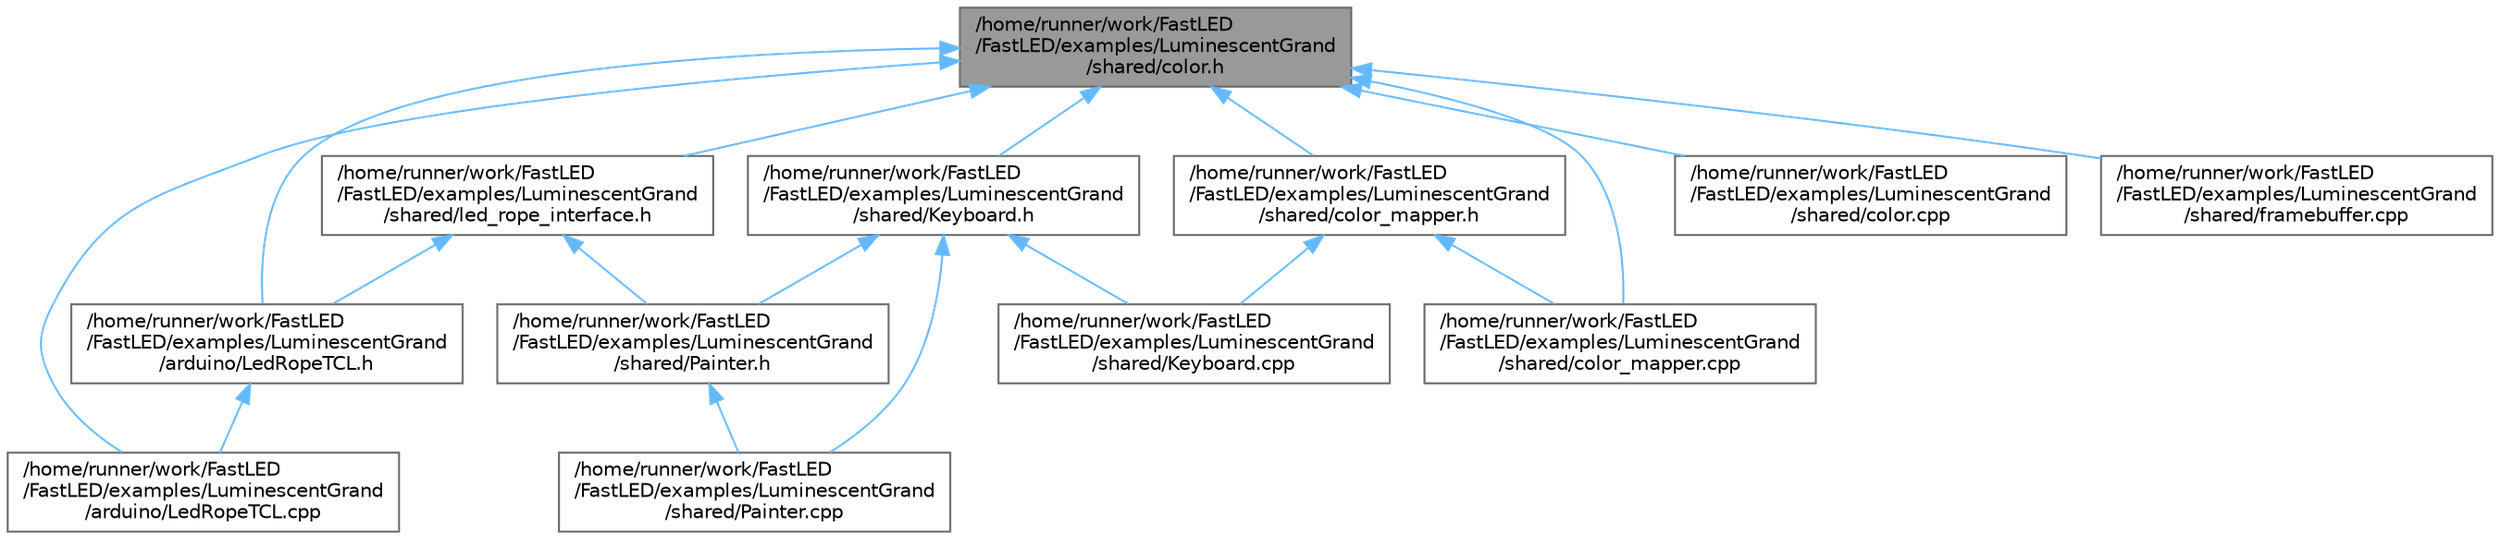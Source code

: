 digraph "/home/runner/work/FastLED/FastLED/examples/LuminescentGrand/shared/color.h"
{
 // INTERACTIVE_SVG=YES
 // LATEX_PDF_SIZE
  bgcolor="transparent";
  edge [fontname=Helvetica,fontsize=10,labelfontname=Helvetica,labelfontsize=10];
  node [fontname=Helvetica,fontsize=10,shape=box,height=0.2,width=0.4];
  Node1 [id="Node000001",label="/home/runner/work/FastLED\l/FastLED/examples/LuminescentGrand\l/shared/color.h",height=0.2,width=0.4,color="gray40", fillcolor="grey60", style="filled", fontcolor="black",tooltip=" "];
  Node1 -> Node2 [id="edge1_Node000001_Node000002",dir="back",color="steelblue1",style="solid",tooltip=" "];
  Node2 [id="Node000002",label="/home/runner/work/FastLED\l/FastLED/examples/LuminescentGrand\l/arduino/LedRopeTCL.cpp",height=0.2,width=0.4,color="grey40", fillcolor="white", style="filled",URL="$d6/dc9/_led_rope_t_c_l_8cpp.html",tooltip=" "];
  Node1 -> Node3 [id="edge2_Node000001_Node000003",dir="back",color="steelblue1",style="solid",tooltip=" "];
  Node3 [id="Node000003",label="/home/runner/work/FastLED\l/FastLED/examples/LuminescentGrand\l/arduino/LedRopeTCL.h",height=0.2,width=0.4,color="grey40", fillcolor="white", style="filled",URL="$d9/d7e/_led_rope_t_c_l_8h.html",tooltip=" "];
  Node3 -> Node2 [id="edge3_Node000003_Node000002",dir="back",color="steelblue1",style="solid",tooltip=" "];
  Node1 -> Node4 [id="edge4_Node000001_Node000004",dir="back",color="steelblue1",style="solid",tooltip=" "];
  Node4 [id="Node000004",label="/home/runner/work/FastLED\l/FastLED/examples/LuminescentGrand\l/shared/Keyboard.h",height=0.2,width=0.4,color="grey40", fillcolor="white", style="filled",URL="$df/d85/_keyboard_8h.html",tooltip=" "];
  Node4 -> Node5 [id="edge5_Node000004_Node000005",dir="back",color="steelblue1",style="solid",tooltip=" "];
  Node5 [id="Node000005",label="/home/runner/work/FastLED\l/FastLED/examples/LuminescentGrand\l/shared/Keyboard.cpp",height=0.2,width=0.4,color="grey40", fillcolor="white", style="filled",URL="$d9/d5c/_keyboard_8cpp.html",tooltip=" "];
  Node4 -> Node6 [id="edge6_Node000004_Node000006",dir="back",color="steelblue1",style="solid",tooltip=" "];
  Node6 [id="Node000006",label="/home/runner/work/FastLED\l/FastLED/examples/LuminescentGrand\l/shared/Painter.cpp",height=0.2,width=0.4,color="grey40", fillcolor="white", style="filled",URL="$db/d33/_painter_8cpp.html",tooltip=" "];
  Node4 -> Node7 [id="edge7_Node000004_Node000007",dir="back",color="steelblue1",style="solid",tooltip=" "];
  Node7 [id="Node000007",label="/home/runner/work/FastLED\l/FastLED/examples/LuminescentGrand\l/shared/Painter.h",height=0.2,width=0.4,color="grey40", fillcolor="white", style="filled",URL="$dc/db0/_painter_8h.html",tooltip=" "];
  Node7 -> Node6 [id="edge8_Node000007_Node000006",dir="back",color="steelblue1",style="solid",tooltip=" "];
  Node1 -> Node8 [id="edge9_Node000001_Node000008",dir="back",color="steelblue1",style="solid",tooltip=" "];
  Node8 [id="Node000008",label="/home/runner/work/FastLED\l/FastLED/examples/LuminescentGrand\l/shared/color.cpp",height=0.2,width=0.4,color="grey40", fillcolor="white", style="filled",URL="$d3/d03/color_8cpp.html",tooltip=" "];
  Node1 -> Node9 [id="edge10_Node000001_Node000009",dir="back",color="steelblue1",style="solid",tooltip=" "];
  Node9 [id="Node000009",label="/home/runner/work/FastLED\l/FastLED/examples/LuminescentGrand\l/shared/color_mapper.cpp",height=0.2,width=0.4,color="grey40", fillcolor="white", style="filled",URL="$d4/df0/color__mapper_8cpp.html",tooltip=" "];
  Node1 -> Node10 [id="edge11_Node000001_Node000010",dir="back",color="steelblue1",style="solid",tooltip=" "];
  Node10 [id="Node000010",label="/home/runner/work/FastLED\l/FastLED/examples/LuminescentGrand\l/shared/color_mapper.h",height=0.2,width=0.4,color="grey40", fillcolor="white", style="filled",URL="$d0/d4f/color__mapper_8h.html",tooltip=" "];
  Node10 -> Node5 [id="edge12_Node000010_Node000005",dir="back",color="steelblue1",style="solid",tooltip=" "];
  Node10 -> Node9 [id="edge13_Node000010_Node000009",dir="back",color="steelblue1",style="solid",tooltip=" "];
  Node1 -> Node11 [id="edge14_Node000001_Node000011",dir="back",color="steelblue1",style="solid",tooltip=" "];
  Node11 [id="Node000011",label="/home/runner/work/FastLED\l/FastLED/examples/LuminescentGrand\l/shared/framebuffer.cpp",height=0.2,width=0.4,color="grey40", fillcolor="white", style="filled",URL="$d3/dd6/framebuffer_8cpp.html",tooltip=" "];
  Node1 -> Node12 [id="edge15_Node000001_Node000012",dir="back",color="steelblue1",style="solid",tooltip=" "];
  Node12 [id="Node000012",label="/home/runner/work/FastLED\l/FastLED/examples/LuminescentGrand\l/shared/led_rope_interface.h",height=0.2,width=0.4,color="grey40", fillcolor="white", style="filled",URL="$db/d19/led__rope__interface_8h.html",tooltip=" "];
  Node12 -> Node3 [id="edge16_Node000012_Node000003",dir="back",color="steelblue1",style="solid",tooltip=" "];
  Node12 -> Node7 [id="edge17_Node000012_Node000007",dir="back",color="steelblue1",style="solid",tooltip=" "];
}
